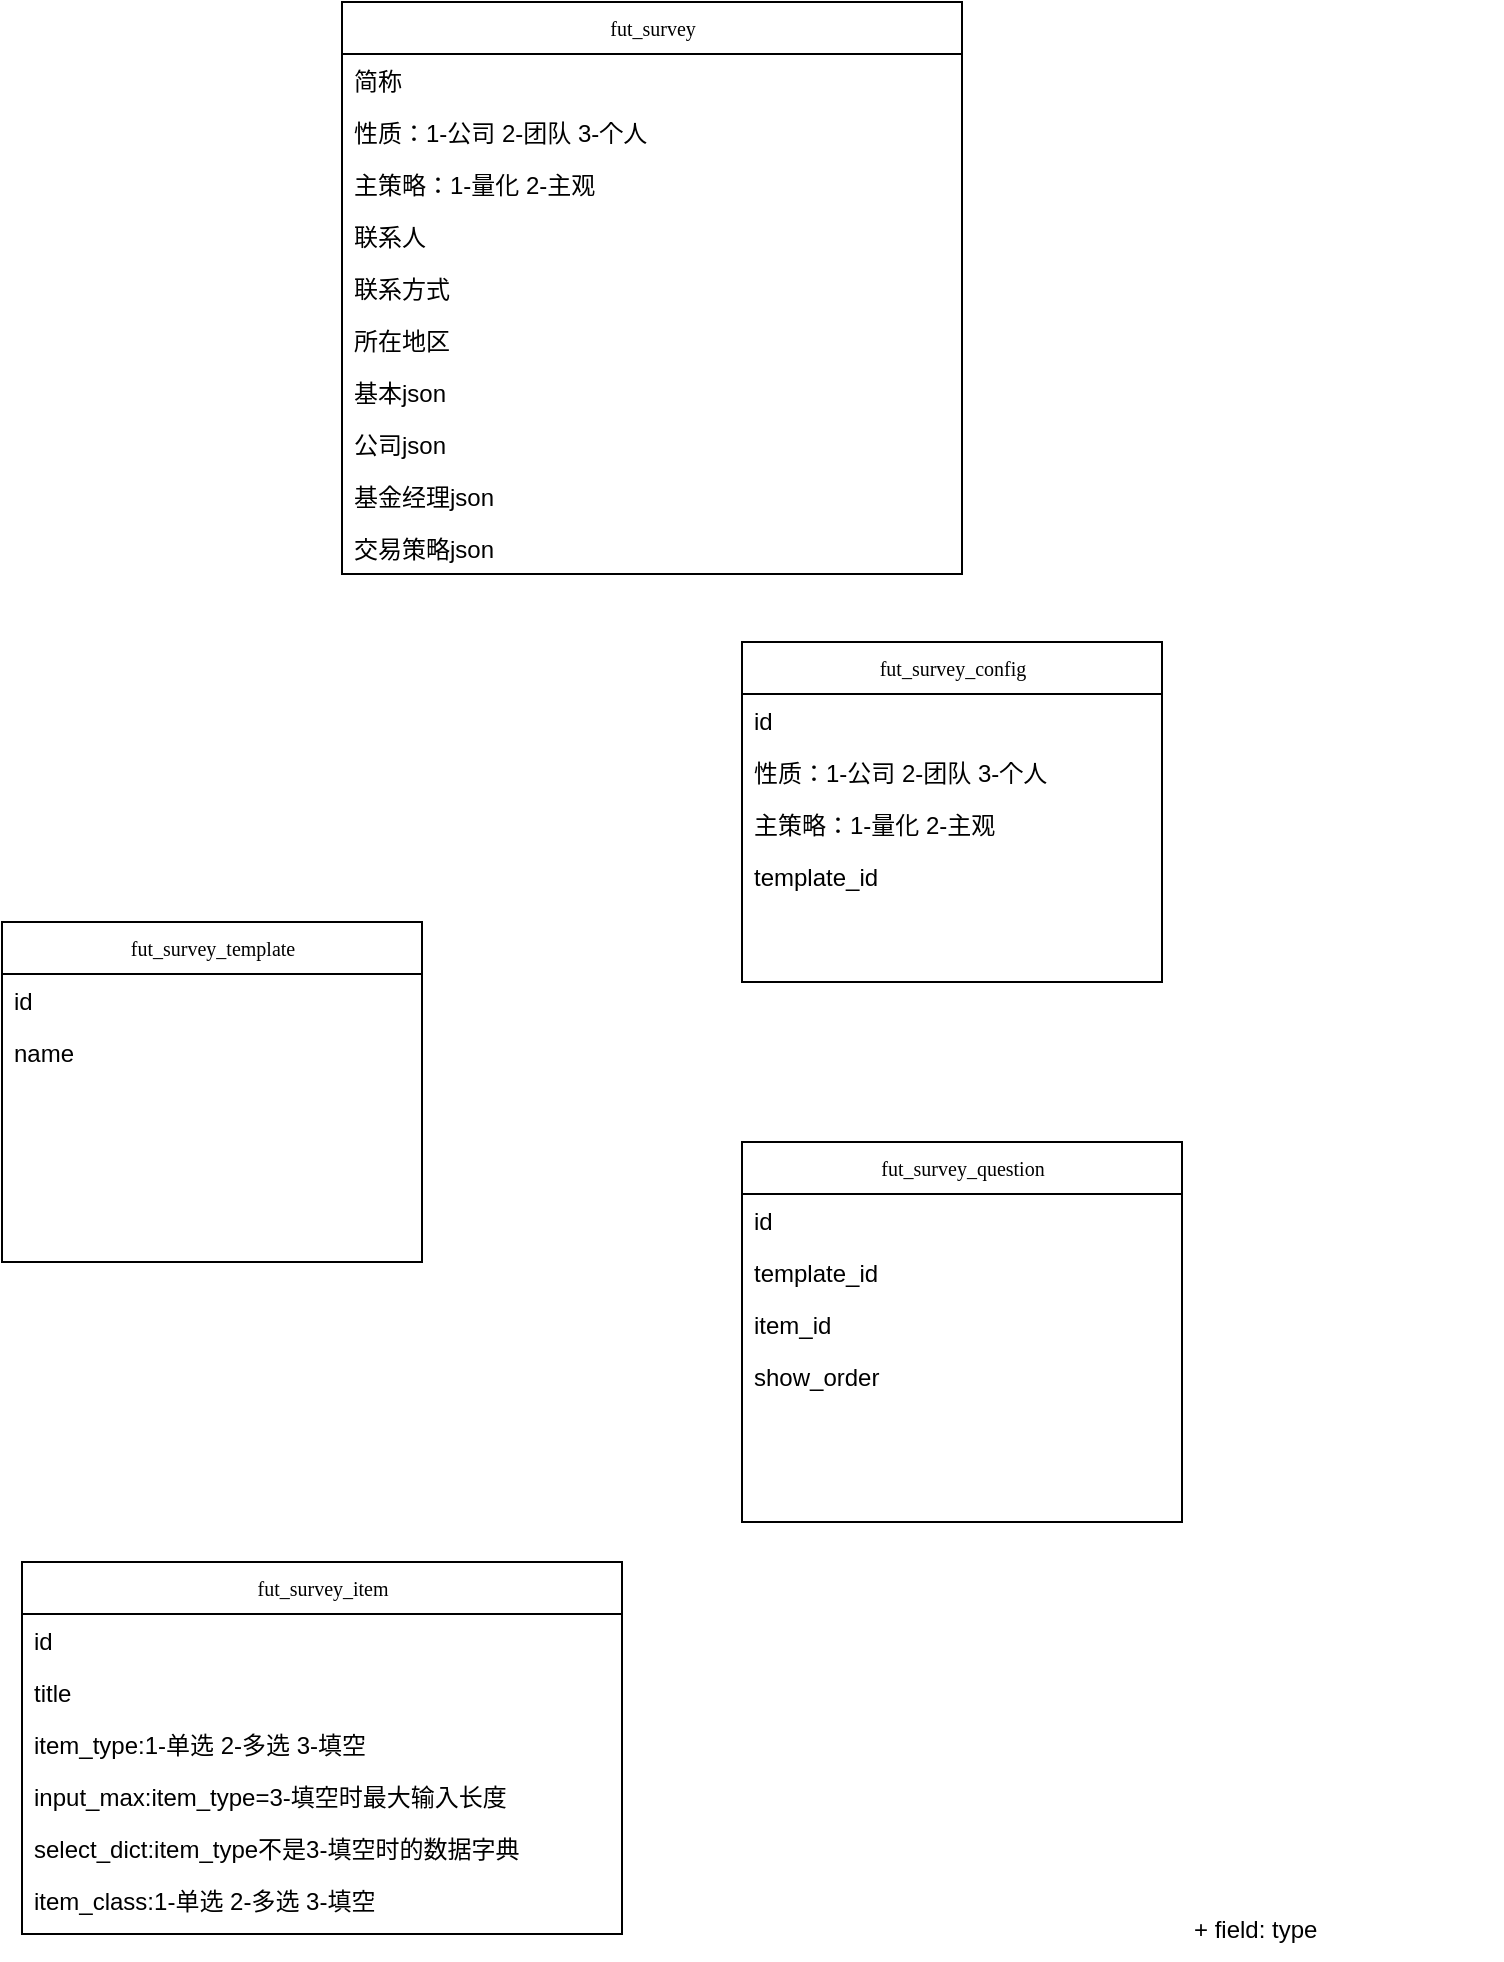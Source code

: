 <mxfile version="21.1.8" type="github">
  <diagram name="Page-1" id="c4acf3e9-155e-7222-9cf6-157b1a14988f">
    <mxGraphModel dx="1275" dy="806" grid="1" gridSize="10" guides="1" tooltips="1" connect="1" arrows="1" fold="1" page="1" pageScale="1" pageWidth="850" pageHeight="1100" background="none" math="0" shadow="0">
      <root>
        <mxCell id="0" />
        <mxCell id="1" parent="0" />
        <mxCell id="17acba5748e5396b-2" value="fut_survey_item" style="swimlane;html=1;fontStyle=0;childLayout=stackLayout;horizontal=1;startSize=26;fillColor=none;horizontalStack=0;resizeParent=1;resizeLast=0;collapsible=1;marginBottom=0;swimlaneFillColor=#ffffff;rounded=0;shadow=0;comic=0;labelBackgroundColor=none;strokeWidth=1;fontFamily=Verdana;fontSize=10;align=center;" parent="1" vertex="1">
          <mxGeometry x="100" y="840" width="300" height="186" as="geometry" />
        </mxCell>
        <mxCell id="17acba5748e5396b-3" value="id" style="text;html=1;strokeColor=none;fillColor=none;align=left;verticalAlign=top;spacingLeft=4;spacingRight=4;whiteSpace=wrap;overflow=hidden;rotatable=0;points=[[0,0.5],[1,0.5]];portConstraint=eastwest;" parent="17acba5748e5396b-2" vertex="1">
          <mxGeometry y="26" width="300" height="26" as="geometry" />
        </mxCell>
        <mxCell id="17acba5748e5396b-4" value="title" style="text;html=1;strokeColor=none;fillColor=none;align=left;verticalAlign=top;spacingLeft=4;spacingRight=4;whiteSpace=wrap;overflow=hidden;rotatable=0;points=[[0,0.5],[1,0.5]];portConstraint=eastwest;" parent="17acba5748e5396b-2" vertex="1">
          <mxGeometry y="52" width="300" height="26" as="geometry" />
        </mxCell>
        <mxCell id="17acba5748e5396b-6" value="item_type:1-单选 2-多选 3-填空" style="text;html=1;strokeColor=none;fillColor=none;align=left;verticalAlign=top;spacingLeft=4;spacingRight=4;whiteSpace=wrap;overflow=hidden;rotatable=0;points=[[0,0.5],[1,0.5]];portConstraint=eastwest;" parent="17acba5748e5396b-2" vertex="1">
          <mxGeometry y="78" width="300" height="26" as="geometry" />
        </mxCell>
        <mxCell id="dZCu_EyfsWEXVVRfqOfO-7" value="input_max:item_type=3-填空时最大输入长度" style="text;html=1;strokeColor=none;fillColor=none;align=left;verticalAlign=top;spacingLeft=4;spacingRight=4;whiteSpace=wrap;overflow=hidden;rotatable=0;points=[[0,0.5],[1,0.5]];portConstraint=eastwest;" vertex="1" parent="17acba5748e5396b-2">
          <mxGeometry y="104" width="300" height="26" as="geometry" />
        </mxCell>
        <mxCell id="dZCu_EyfsWEXVVRfqOfO-8" value="select_dict:item_type不是3-填空时的数据字典" style="text;html=1;strokeColor=none;fillColor=none;align=left;verticalAlign=top;spacingLeft=4;spacingRight=4;whiteSpace=wrap;overflow=hidden;rotatable=0;points=[[0,0.5],[1,0.5]];portConstraint=eastwest;" vertex="1" parent="17acba5748e5396b-2">
          <mxGeometry y="130" width="300" height="26" as="geometry" />
        </mxCell>
        <mxCell id="dZCu_EyfsWEXVVRfqOfO-12" value="item_class:1-单选 2-多选 3-填空" style="text;html=1;strokeColor=none;fillColor=none;align=left;verticalAlign=top;spacingLeft=4;spacingRight=4;whiteSpace=wrap;overflow=hidden;rotatable=0;points=[[0,0.5],[1,0.5]];portConstraint=eastwest;" vertex="1" parent="17acba5748e5396b-2">
          <mxGeometry y="156" width="300" height="26" as="geometry" />
        </mxCell>
        <mxCell id="17acba5748e5396b-20" value="fut_survey" style="swimlane;html=1;fontStyle=0;childLayout=stackLayout;horizontal=1;startSize=26;fillColor=none;horizontalStack=0;resizeParent=1;resizeLast=0;collapsible=1;marginBottom=0;swimlaneFillColor=#ffffff;rounded=0;shadow=0;comic=0;labelBackgroundColor=none;strokeWidth=1;fontFamily=Verdana;fontSize=10;align=center;" parent="1" vertex="1">
          <mxGeometry x="260" y="60" width="310" height="286" as="geometry" />
        </mxCell>
        <mxCell id="dZCu_EyfsWEXVVRfqOfO-14" value="简称" style="text;html=1;strokeColor=none;fillColor=none;align=left;verticalAlign=top;spacingLeft=4;spacingRight=4;whiteSpace=wrap;overflow=hidden;rotatable=0;points=[[0,0.5],[1,0.5]];portConstraint=eastwest;" vertex="1" parent="17acba5748e5396b-20">
          <mxGeometry y="26" width="310" height="26" as="geometry" />
        </mxCell>
        <mxCell id="17acba5748e5396b-21" value="性质：1-公司 2-团队 3-个人" style="text;html=1;strokeColor=none;fillColor=none;align=left;verticalAlign=top;spacingLeft=4;spacingRight=4;whiteSpace=wrap;overflow=hidden;rotatable=0;points=[[0,0.5],[1,0.5]];portConstraint=eastwest;" parent="17acba5748e5396b-20" vertex="1">
          <mxGeometry y="52" width="310" height="26" as="geometry" />
        </mxCell>
        <mxCell id="17acba5748e5396b-24" value="主策略：1-量化 2-主观" style="text;html=1;strokeColor=none;fillColor=none;align=left;verticalAlign=top;spacingLeft=4;spacingRight=4;whiteSpace=wrap;overflow=hidden;rotatable=0;points=[[0,0.5],[1,0.5]];portConstraint=eastwest;" parent="17acba5748e5396b-20" vertex="1">
          <mxGeometry y="78" width="310" height="26" as="geometry" />
        </mxCell>
        <mxCell id="17acba5748e5396b-26" value="联系人" style="text;html=1;strokeColor=none;fillColor=none;align=left;verticalAlign=top;spacingLeft=4;spacingRight=4;whiteSpace=wrap;overflow=hidden;rotatable=0;points=[[0,0.5],[1,0.5]];portConstraint=eastwest;" parent="17acba5748e5396b-20" vertex="1">
          <mxGeometry y="104" width="310" height="26" as="geometry" />
        </mxCell>
        <mxCell id="dZCu_EyfsWEXVVRfqOfO-13" value="联系方式" style="text;html=1;strokeColor=none;fillColor=none;align=left;verticalAlign=top;spacingLeft=4;spacingRight=4;whiteSpace=wrap;overflow=hidden;rotatable=0;points=[[0,0.5],[1,0.5]];portConstraint=eastwest;" vertex="1" parent="17acba5748e5396b-20">
          <mxGeometry y="130" width="310" height="26" as="geometry" />
        </mxCell>
        <mxCell id="dZCu_EyfsWEXVVRfqOfO-15" value="所在地区" style="text;html=1;strokeColor=none;fillColor=none;align=left;verticalAlign=top;spacingLeft=4;spacingRight=4;whiteSpace=wrap;overflow=hidden;rotatable=0;points=[[0,0.5],[1,0.5]];portConstraint=eastwest;" vertex="1" parent="17acba5748e5396b-20">
          <mxGeometry y="156" width="310" height="26" as="geometry" />
        </mxCell>
        <mxCell id="dZCu_EyfsWEXVVRfqOfO-17" value="基本json" style="text;html=1;strokeColor=none;fillColor=none;align=left;verticalAlign=top;spacingLeft=4;spacingRight=4;whiteSpace=wrap;overflow=hidden;rotatable=0;points=[[0,0.5],[1,0.5]];portConstraint=eastwest;" vertex="1" parent="17acba5748e5396b-20">
          <mxGeometry y="182" width="310" height="26" as="geometry" />
        </mxCell>
        <mxCell id="dZCu_EyfsWEXVVRfqOfO-16" value="公司json" style="text;html=1;strokeColor=none;fillColor=none;align=left;verticalAlign=top;spacingLeft=4;spacingRight=4;whiteSpace=wrap;overflow=hidden;rotatable=0;points=[[0,0.5],[1,0.5]];portConstraint=eastwest;" vertex="1" parent="17acba5748e5396b-20">
          <mxGeometry y="208" width="310" height="26" as="geometry" />
        </mxCell>
        <mxCell id="dZCu_EyfsWEXVVRfqOfO-18" value="基金经理json" style="text;html=1;strokeColor=none;fillColor=none;align=left;verticalAlign=top;spacingLeft=4;spacingRight=4;whiteSpace=wrap;overflow=hidden;rotatable=0;points=[[0,0.5],[1,0.5]];portConstraint=eastwest;" vertex="1" parent="17acba5748e5396b-20">
          <mxGeometry y="234" width="310" height="26" as="geometry" />
        </mxCell>
        <mxCell id="dZCu_EyfsWEXVVRfqOfO-19" value="交易策略json" style="text;html=1;strokeColor=none;fillColor=none;align=left;verticalAlign=top;spacingLeft=4;spacingRight=4;whiteSpace=wrap;overflow=hidden;rotatable=0;points=[[0,0.5],[1,0.5]];portConstraint=eastwest;" vertex="1" parent="17acba5748e5396b-20">
          <mxGeometry y="260" width="310" height="26" as="geometry" />
        </mxCell>
        <mxCell id="17acba5748e5396b-30" value="fut_survey_template" style="swimlane;html=1;fontStyle=0;childLayout=stackLayout;horizontal=1;startSize=26;fillColor=none;horizontalStack=0;resizeParent=1;resizeLast=0;collapsible=1;marginBottom=0;swimlaneFillColor=#ffffff;rounded=0;shadow=0;comic=0;labelBackgroundColor=none;strokeWidth=1;fontFamily=Verdana;fontSize=10;align=center;" parent="1" vertex="1">
          <mxGeometry x="90" y="520" width="210" height="170" as="geometry" />
        </mxCell>
        <mxCell id="17acba5748e5396b-31" value="id" style="text;html=1;strokeColor=none;fillColor=none;align=left;verticalAlign=top;spacingLeft=4;spacingRight=4;whiteSpace=wrap;overflow=hidden;rotatable=0;points=[[0,0.5],[1,0.5]];portConstraint=eastwest;" parent="17acba5748e5396b-30" vertex="1">
          <mxGeometry y="26" width="210" height="26" as="geometry" />
        </mxCell>
        <mxCell id="17acba5748e5396b-32" value="name" style="text;html=1;strokeColor=none;fillColor=none;align=left;verticalAlign=top;spacingLeft=4;spacingRight=4;whiteSpace=wrap;overflow=hidden;rotatable=0;points=[[0,0.5],[1,0.5]];portConstraint=eastwest;" parent="17acba5748e5396b-30" vertex="1">
          <mxGeometry y="52" width="210" height="26" as="geometry" />
        </mxCell>
        <mxCell id="5d2195bd80daf111-5" value="fut_survey_question" style="swimlane;html=1;fontStyle=0;childLayout=stackLayout;horizontal=1;startSize=26;fillColor=none;horizontalStack=0;resizeParent=1;resizeLast=0;collapsible=1;marginBottom=0;swimlaneFillColor=#ffffff;rounded=0;shadow=0;comic=0;labelBackgroundColor=none;strokeWidth=1;fontFamily=Verdana;fontSize=10;align=center;" parent="1" vertex="1">
          <mxGeometry x="460" y="630" width="220" height="190" as="geometry">
            <mxRectangle x="400" y="370" width="90" height="30" as="alternateBounds" />
          </mxGeometry>
        </mxCell>
        <mxCell id="5d2195bd80daf111-6" value="id" style="text;html=1;strokeColor=none;fillColor=none;align=left;verticalAlign=top;spacingLeft=4;spacingRight=4;whiteSpace=wrap;overflow=hidden;rotatable=0;points=[[0,0.5],[1,0.5]];portConstraint=eastwest;" parent="5d2195bd80daf111-5" vertex="1">
          <mxGeometry y="26" width="220" height="26" as="geometry" />
        </mxCell>
        <mxCell id="5d2195bd80daf111-7" value="template_id" style="text;html=1;strokeColor=none;fillColor=none;align=left;verticalAlign=top;spacingLeft=4;spacingRight=4;whiteSpace=wrap;overflow=hidden;rotatable=0;points=[[0,0.5],[1,0.5]];portConstraint=eastwest;" parent="5d2195bd80daf111-5" vertex="1">
          <mxGeometry y="52" width="220" height="26" as="geometry" />
        </mxCell>
        <mxCell id="dZCu_EyfsWEXVVRfqOfO-9" value="item_id" style="text;html=1;strokeColor=none;fillColor=none;align=left;verticalAlign=top;spacingLeft=4;spacingRight=4;whiteSpace=wrap;overflow=hidden;rotatable=0;points=[[0,0.5],[1,0.5]];portConstraint=eastwest;" vertex="1" parent="5d2195bd80daf111-5">
          <mxGeometry y="78" width="220" height="26" as="geometry" />
        </mxCell>
        <mxCell id="dZCu_EyfsWEXVVRfqOfO-10" value="show_order" style="text;html=1;strokeColor=none;fillColor=none;align=left;verticalAlign=top;spacingLeft=4;spacingRight=4;whiteSpace=wrap;overflow=hidden;rotatable=0;points=[[0,0.5],[1,0.5]];portConstraint=eastwest;" vertex="1" parent="5d2195bd80daf111-5">
          <mxGeometry y="104" width="220" height="26" as="geometry" />
        </mxCell>
        <mxCell id="17acba5748e5396b-33" value="+ field: type" style="text;html=1;strokeColor=none;fillColor=none;align=left;verticalAlign=top;spacingLeft=4;spacingRight=4;whiteSpace=wrap;overflow=hidden;rotatable=0;points=[[0,0.5],[1,0.5]];portConstraint=eastwest;" parent="1" vertex="1">
          <mxGeometry x="680" y="1010" width="160" height="26" as="geometry" />
        </mxCell>
        <mxCell id="dZCu_EyfsWEXVVRfqOfO-22" value="fut_survey_config" style="swimlane;html=1;fontStyle=0;childLayout=stackLayout;horizontal=1;startSize=26;fillColor=none;horizontalStack=0;resizeParent=1;resizeLast=0;collapsible=1;marginBottom=0;swimlaneFillColor=#ffffff;rounded=0;shadow=0;comic=0;labelBackgroundColor=none;strokeWidth=1;fontFamily=Verdana;fontSize=10;align=center;" vertex="1" parent="1">
          <mxGeometry x="460" y="380" width="210" height="170" as="geometry" />
        </mxCell>
        <mxCell id="dZCu_EyfsWEXVVRfqOfO-23" value="id" style="text;html=1;strokeColor=none;fillColor=none;align=left;verticalAlign=top;spacingLeft=4;spacingRight=4;whiteSpace=wrap;overflow=hidden;rotatable=0;points=[[0,0.5],[1,0.5]];portConstraint=eastwest;" vertex="1" parent="dZCu_EyfsWEXVVRfqOfO-22">
          <mxGeometry y="26" width="210" height="26" as="geometry" />
        </mxCell>
        <mxCell id="dZCu_EyfsWEXVVRfqOfO-25" value="性质：1-公司 2-团队 3-个人" style="text;html=1;strokeColor=none;fillColor=none;align=left;verticalAlign=top;spacingLeft=4;spacingRight=4;whiteSpace=wrap;overflow=hidden;rotatable=0;points=[[0,0.5],[1,0.5]];portConstraint=eastwest;" vertex="1" parent="dZCu_EyfsWEXVVRfqOfO-22">
          <mxGeometry y="52" width="210" height="26" as="geometry" />
        </mxCell>
        <mxCell id="dZCu_EyfsWEXVVRfqOfO-26" value="主策略：1-量化 2-主观" style="text;html=1;strokeColor=none;fillColor=none;align=left;verticalAlign=top;spacingLeft=4;spacingRight=4;whiteSpace=wrap;overflow=hidden;rotatable=0;points=[[0,0.5],[1,0.5]];portConstraint=eastwest;" vertex="1" parent="dZCu_EyfsWEXVVRfqOfO-22">
          <mxGeometry y="78" width="210" height="26" as="geometry" />
        </mxCell>
        <mxCell id="dZCu_EyfsWEXVVRfqOfO-28" value="template_id" style="text;html=1;strokeColor=none;fillColor=none;align=left;verticalAlign=top;spacingLeft=4;spacingRight=4;whiteSpace=wrap;overflow=hidden;rotatable=0;points=[[0,0.5],[1,0.5]];portConstraint=eastwest;" vertex="1" parent="dZCu_EyfsWEXVVRfqOfO-22">
          <mxGeometry y="104" width="210" height="26" as="geometry" />
        </mxCell>
      </root>
    </mxGraphModel>
  </diagram>
</mxfile>
